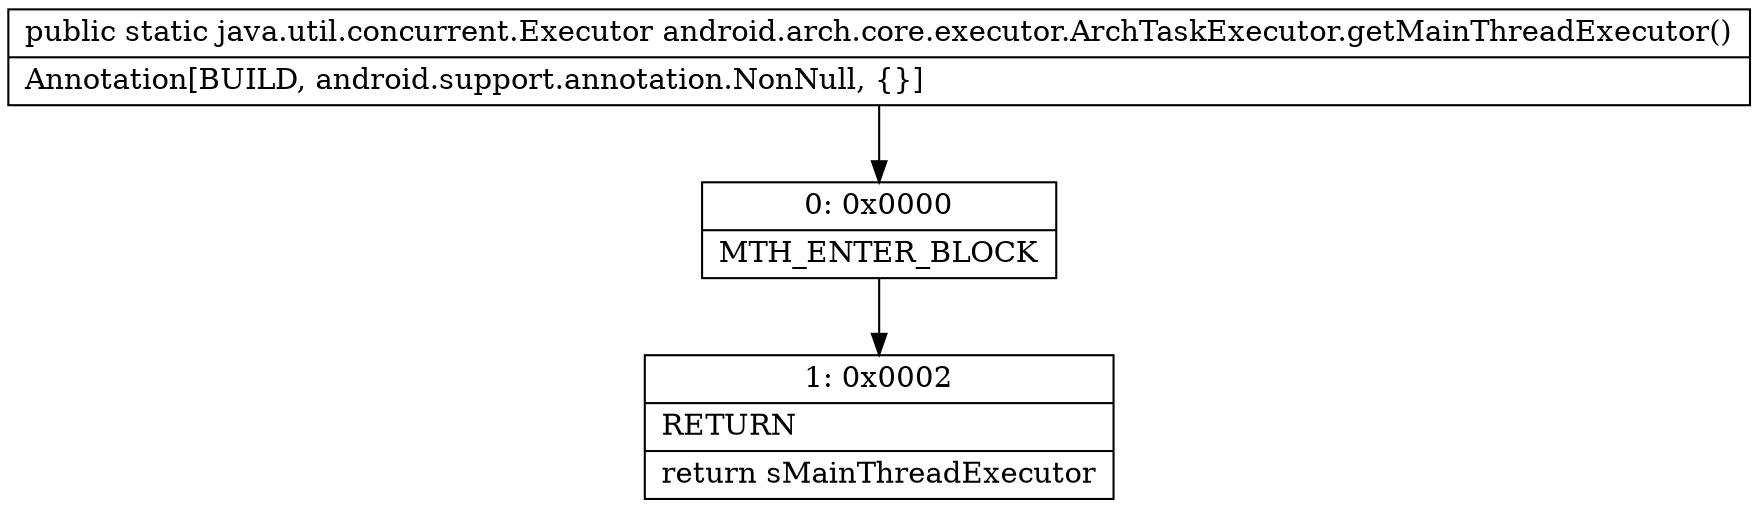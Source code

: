 digraph "CFG forandroid.arch.core.executor.ArchTaskExecutor.getMainThreadExecutor()Ljava\/util\/concurrent\/Executor;" {
Node_0 [shape=record,label="{0\:\ 0x0000|MTH_ENTER_BLOCK\l}"];
Node_1 [shape=record,label="{1\:\ 0x0002|RETURN\l|return sMainThreadExecutor\l}"];
MethodNode[shape=record,label="{public static java.util.concurrent.Executor android.arch.core.executor.ArchTaskExecutor.getMainThreadExecutor()  | Annotation[BUILD, android.support.annotation.NonNull, \{\}]\l}"];
MethodNode -> Node_0;
Node_0 -> Node_1;
}

